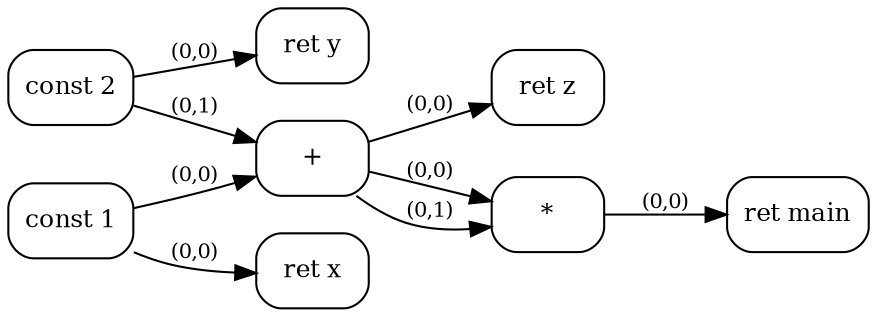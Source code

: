 digraph G {
  rankdir=LR;
  node [shape=box, style=rounded, fontsize=12];
  n0 [label="const 2"];
  n1 [label="ret y"];
  n2 [label="const 1"];
  n3 [label="ret x"];
  n4 [label="+"];
  n5 [label="ret z"];
  n6 [label="*"];
  n7 [label="ret main"];
  n0 -> n1 [label="(0,0)", fontsize=10];
  n2 -> n3 [label="(0,0)", fontsize=10];
  n2 -> n4 [label="(0,0)", fontsize=10];
  n0 -> n4 [label="(0,1)", fontsize=10];
  n4 -> n5 [label="(0,0)", fontsize=10];
  n4 -> n6 [label="(0,0)", fontsize=10];
  n4 -> n6 [label="(0,1)", fontsize=10];
  n6 -> n7 [label="(0,0)", fontsize=10];
}
